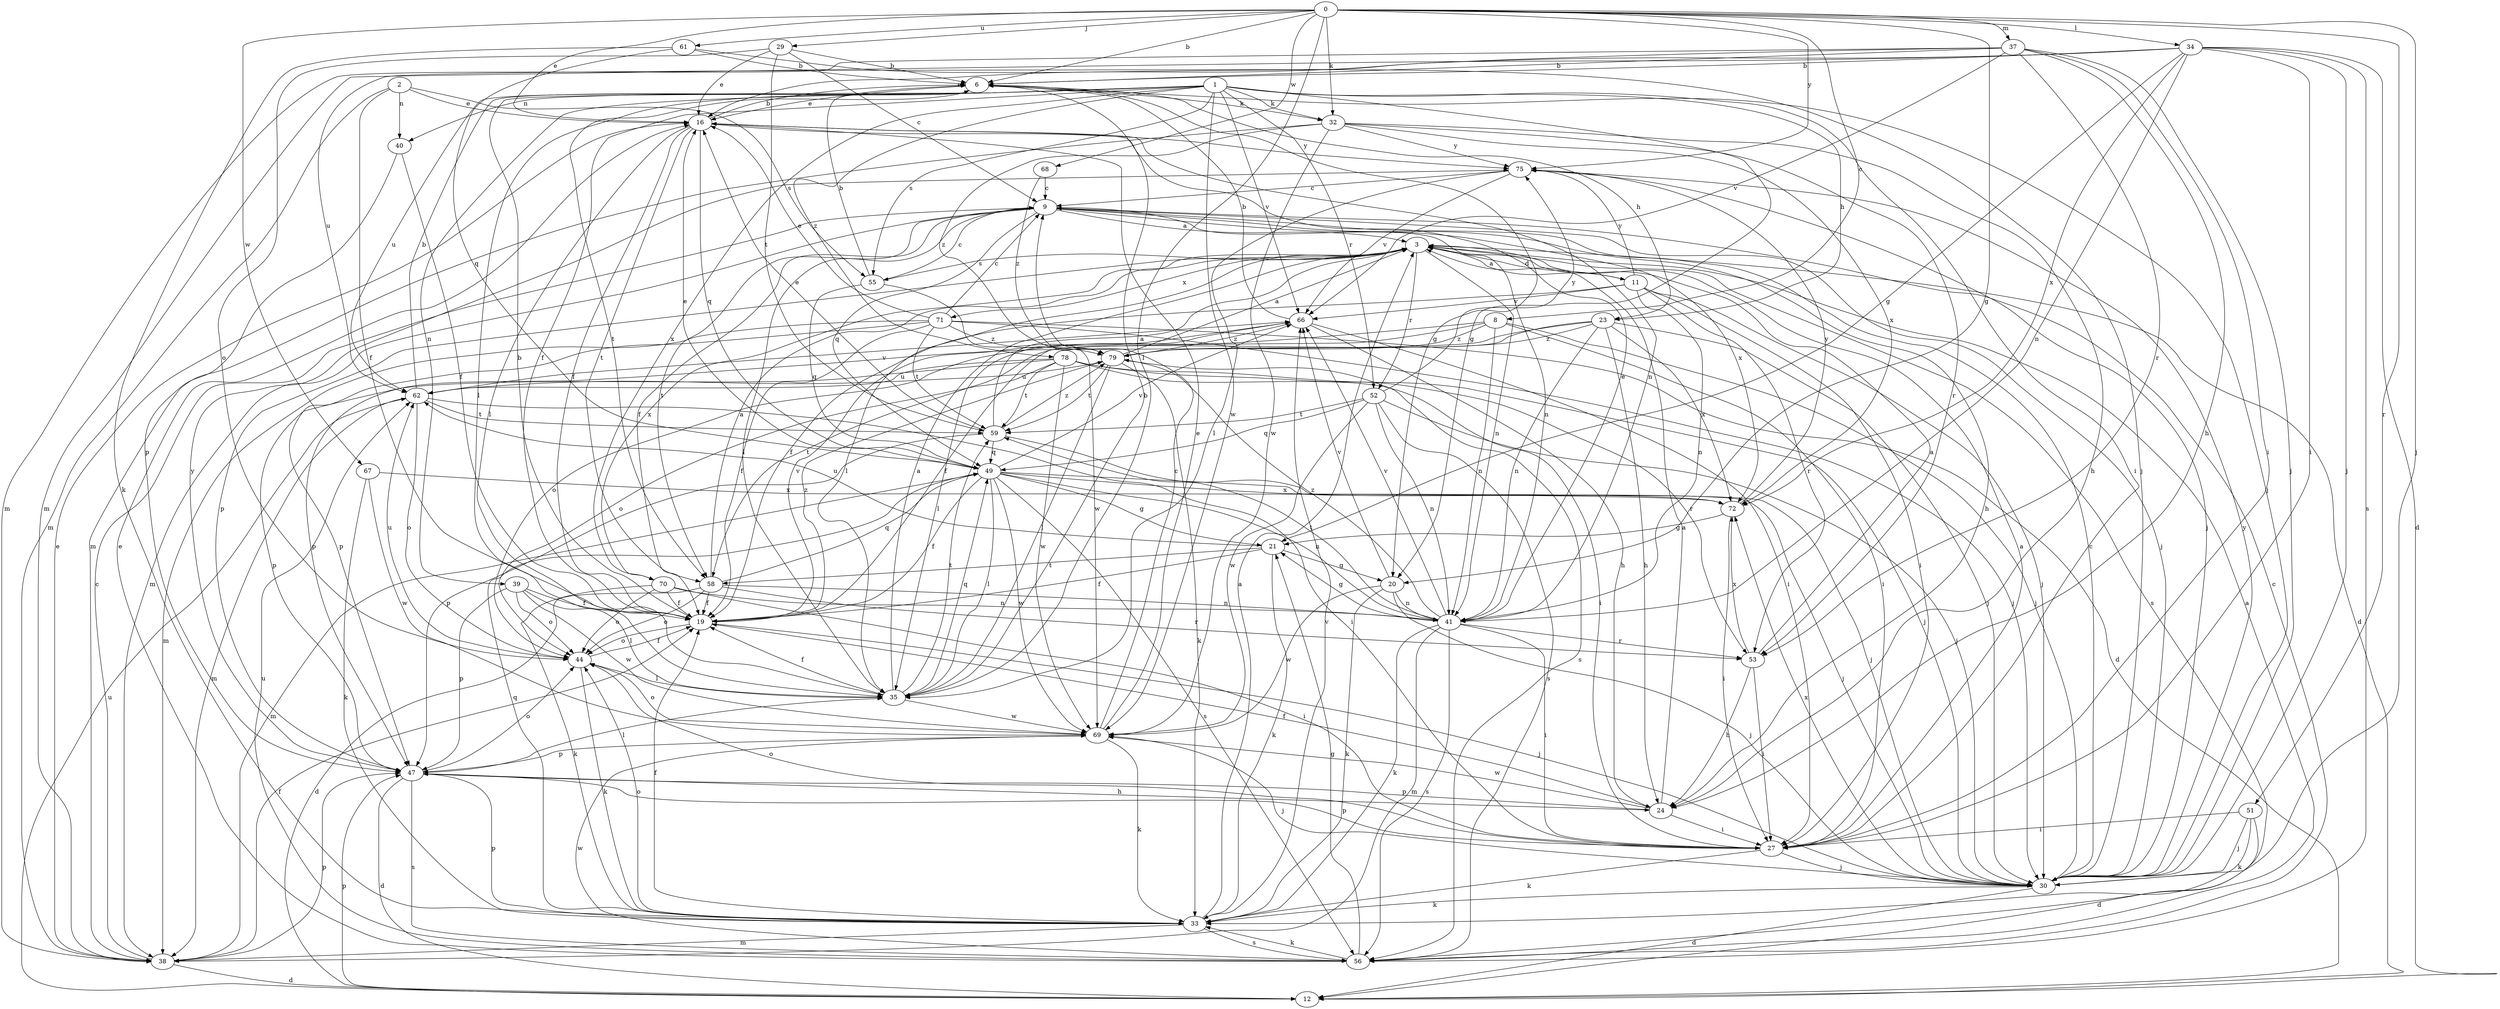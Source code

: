 strict digraph  {
0;
1;
2;
3;
6;
8;
9;
11;
12;
16;
19;
20;
21;
23;
24;
27;
29;
30;
32;
33;
34;
35;
37;
38;
39;
40;
41;
44;
47;
49;
51;
52;
53;
55;
56;
58;
59;
61;
62;
66;
67;
68;
69;
70;
71;
72;
75;
78;
79;
0 -> 6  [label=b];
0 -> 8  [label=c];
0 -> 16  [label=e];
0 -> 20  [label=g];
0 -> 29  [label=j];
0 -> 30  [label=j];
0 -> 32  [label=k];
0 -> 34  [label=l];
0 -> 35  [label=l];
0 -> 37  [label=m];
0 -> 51  [label=r];
0 -> 61  [label=u];
0 -> 67  [label=w];
0 -> 68  [label=w];
0 -> 75  [label=y];
1 -> 19  [label=f];
1 -> 20  [label=g];
1 -> 23  [label=h];
1 -> 27  [label=i];
1 -> 32  [label=k];
1 -> 35  [label=l];
1 -> 39  [label=n];
1 -> 40  [label=n];
1 -> 52  [label=r];
1 -> 55  [label=s];
1 -> 66  [label=v];
1 -> 69  [label=w];
1 -> 70  [label=x];
1 -> 78  [label=z];
2 -> 16  [label=e];
2 -> 19  [label=f];
2 -> 38  [label=m];
2 -> 40  [label=n];
2 -> 55  [label=s];
3 -> 11  [label=d];
3 -> 12  [label=d];
3 -> 35  [label=l];
3 -> 41  [label=n];
3 -> 47  [label=p];
3 -> 52  [label=r];
3 -> 55  [label=s];
3 -> 56  [label=s];
3 -> 70  [label=x];
3 -> 71  [label=x];
6 -> 16  [label=e];
6 -> 20  [label=g];
6 -> 23  [label=h];
6 -> 30  [label=j];
6 -> 32  [label=k];
6 -> 58  [label=t];
6 -> 62  [label=u];
8 -> 19  [label=f];
8 -> 27  [label=i];
8 -> 30  [label=j];
8 -> 41  [label=n];
8 -> 44  [label=o];
8 -> 79  [label=z];
9 -> 3  [label=a];
9 -> 19  [label=f];
9 -> 24  [label=h];
9 -> 30  [label=j];
9 -> 35  [label=l];
9 -> 38  [label=m];
9 -> 41  [label=n];
9 -> 49  [label=q];
9 -> 58  [label=t];
9 -> 72  [label=x];
11 -> 3  [label=a];
11 -> 19  [label=f];
11 -> 27  [label=i];
11 -> 30  [label=j];
11 -> 41  [label=n];
11 -> 53  [label=r];
11 -> 66  [label=v];
11 -> 75  [label=y];
12 -> 47  [label=p];
12 -> 62  [label=u];
16 -> 6  [label=b];
16 -> 19  [label=f];
16 -> 35  [label=l];
16 -> 41  [label=n];
16 -> 49  [label=q];
16 -> 58  [label=t];
16 -> 75  [label=y];
19 -> 6  [label=b];
19 -> 30  [label=j];
19 -> 44  [label=o];
19 -> 66  [label=v];
19 -> 79  [label=z];
20 -> 30  [label=j];
20 -> 33  [label=k];
20 -> 41  [label=n];
20 -> 66  [label=v];
20 -> 69  [label=w];
21 -> 19  [label=f];
21 -> 20  [label=g];
21 -> 33  [label=k];
21 -> 58  [label=t];
21 -> 62  [label=u];
23 -> 24  [label=h];
23 -> 30  [label=j];
23 -> 41  [label=n];
23 -> 47  [label=p];
23 -> 58  [label=t];
23 -> 72  [label=x];
23 -> 79  [label=z];
24 -> 3  [label=a];
24 -> 19  [label=f];
24 -> 27  [label=i];
24 -> 47  [label=p];
24 -> 69  [label=w];
27 -> 3  [label=a];
27 -> 30  [label=j];
27 -> 33  [label=k];
27 -> 44  [label=o];
27 -> 47  [label=p];
29 -> 6  [label=b];
29 -> 9  [label=c];
29 -> 16  [label=e];
29 -> 44  [label=o];
29 -> 59  [label=t];
30 -> 9  [label=c];
30 -> 12  [label=d];
30 -> 33  [label=k];
30 -> 72  [label=x];
30 -> 75  [label=y];
32 -> 24  [label=h];
32 -> 38  [label=m];
32 -> 53  [label=r];
32 -> 69  [label=w];
32 -> 72  [label=x];
32 -> 75  [label=y];
32 -> 79  [label=z];
33 -> 3  [label=a];
33 -> 19  [label=f];
33 -> 38  [label=m];
33 -> 44  [label=o];
33 -> 47  [label=p];
33 -> 49  [label=q];
33 -> 56  [label=s];
33 -> 66  [label=v];
34 -> 6  [label=b];
34 -> 12  [label=d];
34 -> 21  [label=g];
34 -> 27  [label=i];
34 -> 30  [label=j];
34 -> 38  [label=m];
34 -> 41  [label=n];
34 -> 56  [label=s];
34 -> 62  [label=u];
34 -> 72  [label=x];
35 -> 3  [label=a];
35 -> 6  [label=b];
35 -> 19  [label=f];
35 -> 49  [label=q];
35 -> 59  [label=t];
35 -> 69  [label=w];
37 -> 6  [label=b];
37 -> 16  [label=e];
37 -> 24  [label=h];
37 -> 27  [label=i];
37 -> 30  [label=j];
37 -> 38  [label=m];
37 -> 53  [label=r];
37 -> 66  [label=v];
38 -> 9  [label=c];
38 -> 12  [label=d];
38 -> 16  [label=e];
38 -> 19  [label=f];
38 -> 47  [label=p];
39 -> 19  [label=f];
39 -> 35  [label=l];
39 -> 44  [label=o];
39 -> 47  [label=p];
39 -> 69  [label=w];
40 -> 19  [label=f];
40 -> 47  [label=p];
41 -> 16  [label=e];
41 -> 21  [label=g];
41 -> 27  [label=i];
41 -> 33  [label=k];
41 -> 38  [label=m];
41 -> 53  [label=r];
41 -> 56  [label=s];
41 -> 59  [label=t];
41 -> 66  [label=v];
41 -> 79  [label=z];
44 -> 19  [label=f];
44 -> 33  [label=k];
44 -> 35  [label=l];
44 -> 62  [label=u];
47 -> 12  [label=d];
47 -> 24  [label=h];
47 -> 35  [label=l];
47 -> 44  [label=o];
47 -> 56  [label=s];
47 -> 75  [label=y];
49 -> 16  [label=e];
49 -> 19  [label=f];
49 -> 21  [label=g];
49 -> 30  [label=j];
49 -> 35  [label=l];
49 -> 38  [label=m];
49 -> 41  [label=n];
49 -> 56  [label=s];
49 -> 66  [label=v];
49 -> 69  [label=w];
49 -> 72  [label=x];
51 -> 12  [label=d];
51 -> 27  [label=i];
51 -> 30  [label=j];
51 -> 33  [label=k];
52 -> 30  [label=j];
52 -> 41  [label=n];
52 -> 49  [label=q];
52 -> 56  [label=s];
52 -> 59  [label=t];
52 -> 69  [label=w];
52 -> 75  [label=y];
53 -> 3  [label=a];
53 -> 24  [label=h];
53 -> 27  [label=i];
53 -> 72  [label=x];
55 -> 6  [label=b];
55 -> 9  [label=c];
55 -> 49  [label=q];
55 -> 69  [label=w];
56 -> 3  [label=a];
56 -> 9  [label=c];
56 -> 16  [label=e];
56 -> 21  [label=g];
56 -> 33  [label=k];
56 -> 62  [label=u];
56 -> 69  [label=w];
58 -> 3  [label=a];
58 -> 12  [label=d];
58 -> 19  [label=f];
58 -> 41  [label=n];
58 -> 44  [label=o];
58 -> 49  [label=q];
58 -> 53  [label=r];
59 -> 3  [label=a];
59 -> 16  [label=e];
59 -> 30  [label=j];
59 -> 47  [label=p];
59 -> 49  [label=q];
59 -> 79  [label=z];
61 -> 6  [label=b];
61 -> 30  [label=j];
61 -> 33  [label=k];
61 -> 49  [label=q];
62 -> 6  [label=b];
62 -> 27  [label=i];
62 -> 38  [label=m];
62 -> 44  [label=o];
62 -> 59  [label=t];
62 -> 66  [label=v];
66 -> 6  [label=b];
66 -> 24  [label=h];
66 -> 27  [label=i];
66 -> 35  [label=l];
66 -> 79  [label=z];
67 -> 33  [label=k];
67 -> 69  [label=w];
67 -> 72  [label=x];
68 -> 9  [label=c];
68 -> 79  [label=z];
69 -> 9  [label=c];
69 -> 16  [label=e];
69 -> 30  [label=j];
69 -> 33  [label=k];
69 -> 44  [label=o];
69 -> 47  [label=p];
70 -> 19  [label=f];
70 -> 27  [label=i];
70 -> 33  [label=k];
70 -> 41  [label=n];
70 -> 44  [label=o];
71 -> 9  [label=c];
71 -> 12  [label=d];
71 -> 16  [label=e];
71 -> 19  [label=f];
71 -> 30  [label=j];
71 -> 38  [label=m];
71 -> 47  [label=p];
71 -> 59  [label=t];
71 -> 79  [label=z];
72 -> 21  [label=g];
72 -> 27  [label=i];
72 -> 75  [label=y];
75 -> 9  [label=c];
75 -> 30  [label=j];
75 -> 35  [label=l];
75 -> 66  [label=v];
78 -> 27  [label=i];
78 -> 30  [label=j];
78 -> 44  [label=o];
78 -> 47  [label=p];
78 -> 53  [label=r];
78 -> 59  [label=t];
78 -> 62  [label=u];
78 -> 69  [label=w];
79 -> 3  [label=a];
79 -> 33  [label=k];
79 -> 35  [label=l];
79 -> 56  [label=s];
79 -> 59  [label=t];
79 -> 62  [label=u];
}
